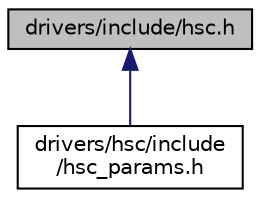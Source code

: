 digraph "drivers/include/hsc.h"
{
 // LATEX_PDF_SIZE
  edge [fontname="Helvetica",fontsize="10",labelfontname="Helvetica",labelfontsize="10"];
  node [fontname="Helvetica",fontsize="10",shape=record];
  Node1 [label="drivers/include/hsc.h",height=0.2,width=0.4,color="black", fillcolor="grey75", style="filled", fontcolor="black",tooltip="Device driver interface for the HSC sensor."];
  Node1 -> Node2 [dir="back",color="midnightblue",fontsize="10",style="solid",fontname="Helvetica"];
  Node2 [label="drivers/hsc/include\l/hsc_params.h",height=0.2,width=0.4,color="black", fillcolor="white", style="filled",URL="$hsc__params_8h.html",tooltip="Default configuration for HSC."];
}
